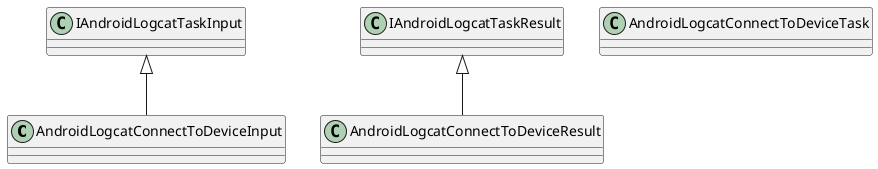 @startuml
class AndroidLogcatConnectToDeviceInput {
}
class AndroidLogcatConnectToDeviceResult {
}
class AndroidLogcatConnectToDeviceTask {
}
IAndroidLogcatTaskInput <|-- AndroidLogcatConnectToDeviceInput
IAndroidLogcatTaskResult <|-- AndroidLogcatConnectToDeviceResult
@enduml
